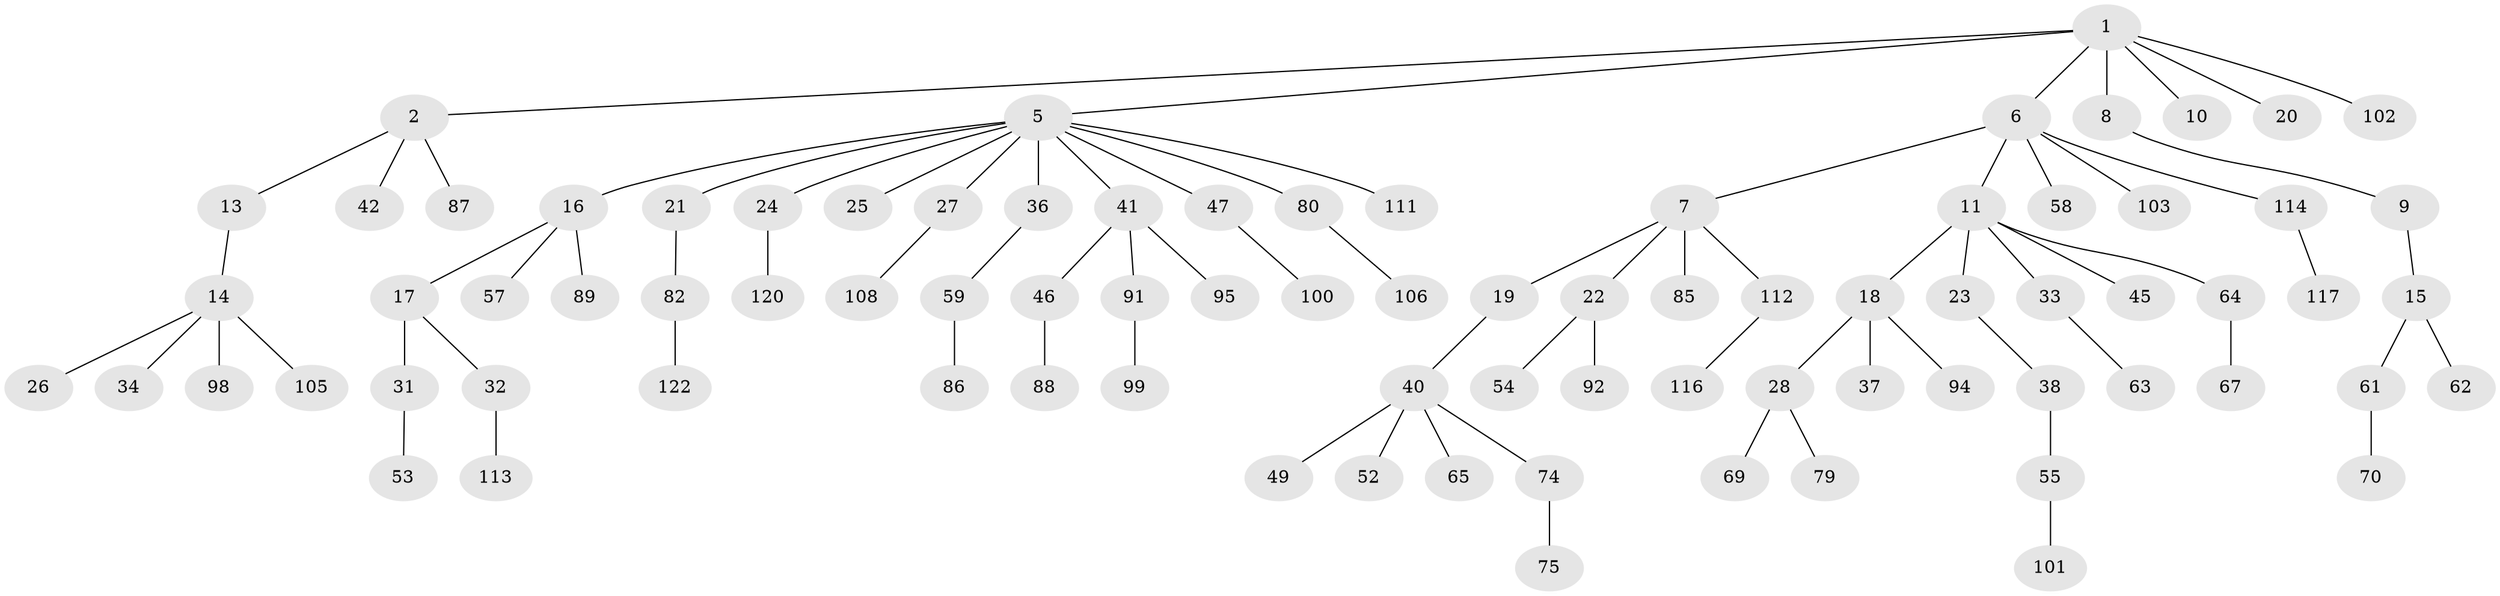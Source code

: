 // Generated by graph-tools (version 1.1) at 2025/24/03/03/25 07:24:05]
// undirected, 85 vertices, 84 edges
graph export_dot {
graph [start="1"]
  node [color=gray90,style=filled];
  1 [super="+4"];
  2 [super="+3"];
  5 [super="+12"];
  6 [super="+97"];
  7 [super="+68"];
  8 [super="+93"];
  9 [super="+83"];
  10;
  11 [super="+56"];
  13;
  14 [super="+43"];
  15 [super="+48"];
  16 [super="+44"];
  17 [super="+51"];
  18 [super="+30"];
  19;
  20 [super="+84"];
  21;
  22 [super="+77"];
  23 [super="+76"];
  24 [super="+29"];
  25;
  26 [super="+35"];
  27;
  28;
  31 [super="+81"];
  32 [super="+107"];
  33 [super="+39"];
  34 [super="+119"];
  36 [super="+71"];
  37;
  38;
  40;
  41 [super="+50"];
  42;
  45;
  46 [super="+60"];
  47;
  49;
  52;
  53;
  54;
  55 [super="+73"];
  57;
  58;
  59 [super="+72"];
  61 [super="+78"];
  62;
  63;
  64 [super="+66"];
  65 [super="+109"];
  67;
  69;
  70;
  74;
  75 [super="+90"];
  79 [super="+96"];
  80 [super="+110"];
  82 [super="+118"];
  85;
  86;
  87;
  88;
  89;
  91;
  92;
  94;
  95;
  98 [super="+104"];
  99;
  100;
  101;
  102 [super="+115"];
  103;
  105;
  106;
  108;
  111;
  112 [super="+121"];
  113;
  114;
  116;
  117;
  120;
  122;
  1 -- 2;
  1 -- 6;
  1 -- 20;
  1 -- 5;
  1 -- 102;
  1 -- 8;
  1 -- 10;
  2 -- 42;
  2 -- 87;
  2 -- 13;
  5 -- 21;
  5 -- 24;
  5 -- 41;
  5 -- 47;
  5 -- 111;
  5 -- 16;
  5 -- 80;
  5 -- 36;
  5 -- 25;
  5 -- 27;
  6 -- 7;
  6 -- 11;
  6 -- 58;
  6 -- 103;
  6 -- 114;
  7 -- 19;
  7 -- 22;
  7 -- 112;
  7 -- 85;
  8 -- 9;
  9 -- 15;
  11 -- 18;
  11 -- 23;
  11 -- 33;
  11 -- 45;
  11 -- 64;
  13 -- 14;
  14 -- 26;
  14 -- 34;
  14 -- 105;
  14 -- 98;
  15 -- 61;
  15 -- 62;
  16 -- 17;
  16 -- 89;
  16 -- 57;
  17 -- 31;
  17 -- 32;
  18 -- 28;
  18 -- 37;
  18 -- 94;
  19 -- 40;
  21 -- 82;
  22 -- 54;
  22 -- 92;
  23 -- 38;
  24 -- 120;
  27 -- 108;
  28 -- 69;
  28 -- 79;
  31 -- 53;
  32 -- 113;
  33 -- 63;
  36 -- 59;
  38 -- 55;
  40 -- 49;
  40 -- 52;
  40 -- 65;
  40 -- 74;
  41 -- 46;
  41 -- 91;
  41 -- 95;
  46 -- 88;
  47 -- 100;
  55 -- 101;
  59 -- 86;
  61 -- 70;
  64 -- 67;
  74 -- 75;
  80 -- 106;
  82 -- 122;
  91 -- 99;
  112 -- 116;
  114 -- 117;
}
